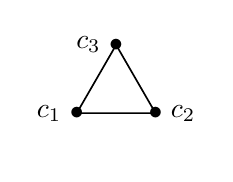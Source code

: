 \begin{tikzpicture}[->,>=latex,node distance=1em,semithick]

\node (a) at (0,0) {$\bullet$};
\node (b) at (1,0) {$\bullet$};
\node (c) at (60:1) {$\bullet$};

\node at (0.5,-0.4) {};

\node [left of=a] {$c_1$};
\node [right of=b] {$c_2$};
\node [left of=c] {$c_3$};

\path [draw,-]
    (a.center) -- (b.center)
    (a.center) -- (c.center)
    (b.center) -- (c.center)
;

\end{tikzpicture}
